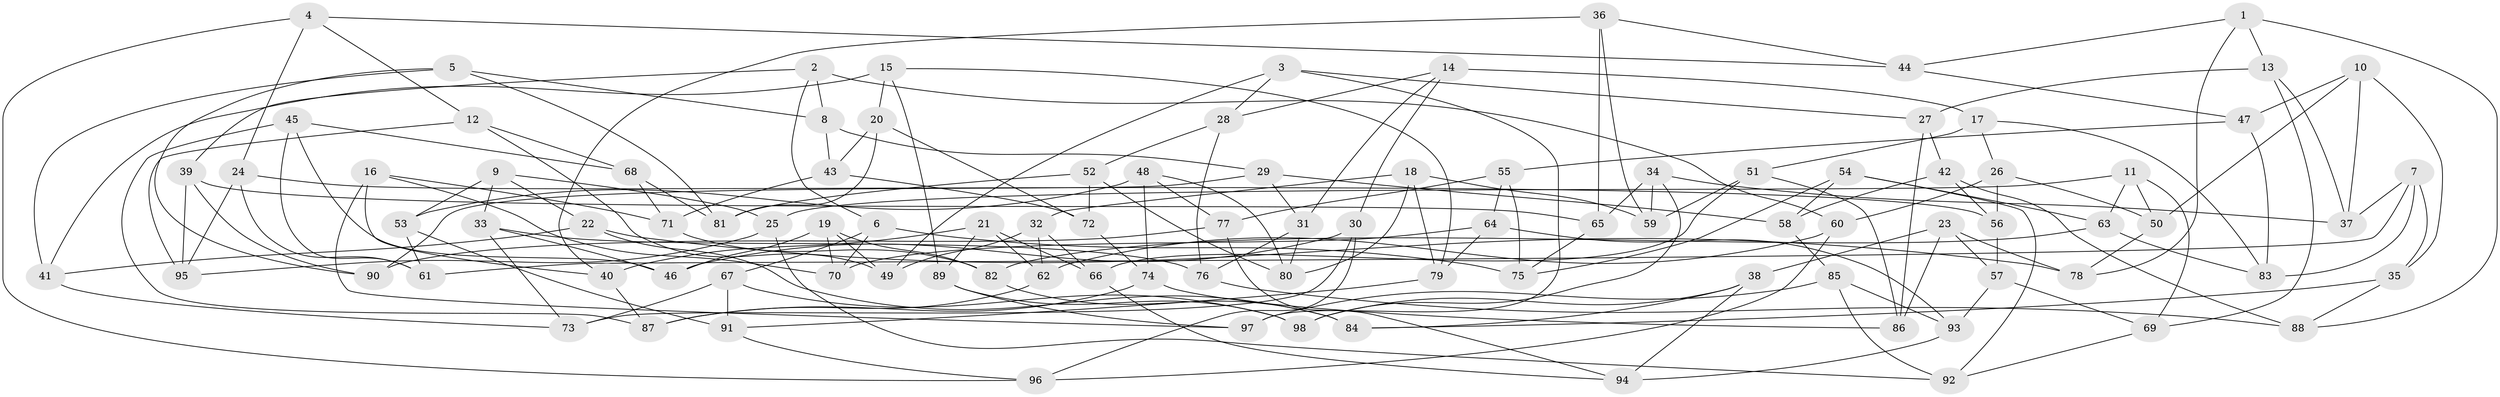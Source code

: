 // Generated by graph-tools (version 1.1) at 2025/11/02/27/25 16:11:50]
// undirected, 98 vertices, 196 edges
graph export_dot {
graph [start="1"]
  node [color=gray90,style=filled];
  1;
  2;
  3;
  4;
  5;
  6;
  7;
  8;
  9;
  10;
  11;
  12;
  13;
  14;
  15;
  16;
  17;
  18;
  19;
  20;
  21;
  22;
  23;
  24;
  25;
  26;
  27;
  28;
  29;
  30;
  31;
  32;
  33;
  34;
  35;
  36;
  37;
  38;
  39;
  40;
  41;
  42;
  43;
  44;
  45;
  46;
  47;
  48;
  49;
  50;
  51;
  52;
  53;
  54;
  55;
  56;
  57;
  58;
  59;
  60;
  61;
  62;
  63;
  64;
  65;
  66;
  67;
  68;
  69;
  70;
  71;
  72;
  73;
  74;
  75;
  76;
  77;
  78;
  79;
  80;
  81;
  82;
  83;
  84;
  85;
  86;
  87;
  88;
  89;
  90;
  91;
  92;
  93;
  94;
  95;
  96;
  97;
  98;
  1 -- 13;
  1 -- 78;
  1 -- 44;
  1 -- 88;
  2 -- 39;
  2 -- 6;
  2 -- 8;
  2 -- 60;
  3 -- 27;
  3 -- 28;
  3 -- 97;
  3 -- 49;
  4 -- 12;
  4 -- 24;
  4 -- 44;
  4 -- 96;
  5 -- 81;
  5 -- 41;
  5 -- 90;
  5 -- 8;
  6 -- 67;
  6 -- 75;
  6 -- 70;
  7 -- 35;
  7 -- 37;
  7 -- 83;
  7 -- 61;
  8 -- 29;
  8 -- 43;
  9 -- 22;
  9 -- 33;
  9 -- 25;
  9 -- 53;
  10 -- 35;
  10 -- 47;
  10 -- 50;
  10 -- 37;
  11 -- 69;
  11 -- 63;
  11 -- 50;
  11 -- 25;
  12 -- 68;
  12 -- 95;
  12 -- 49;
  13 -- 69;
  13 -- 27;
  13 -- 37;
  14 -- 30;
  14 -- 28;
  14 -- 31;
  14 -- 17;
  15 -- 89;
  15 -- 41;
  15 -- 20;
  15 -- 79;
  16 -- 40;
  16 -- 71;
  16 -- 97;
  16 -- 70;
  17 -- 51;
  17 -- 83;
  17 -- 26;
  18 -- 80;
  18 -- 59;
  18 -- 32;
  18 -- 79;
  19 -- 49;
  19 -- 70;
  19 -- 46;
  19 -- 82;
  20 -- 72;
  20 -- 81;
  20 -- 43;
  21 -- 66;
  21 -- 62;
  21 -- 89;
  21 -- 40;
  22 -- 84;
  22 -- 78;
  22 -- 41;
  23 -- 86;
  23 -- 57;
  23 -- 78;
  23 -- 38;
  24 -- 61;
  24 -- 95;
  24 -- 56;
  25 -- 95;
  25 -- 92;
  26 -- 60;
  26 -- 56;
  26 -- 50;
  27 -- 42;
  27 -- 86;
  28 -- 76;
  28 -- 52;
  29 -- 90;
  29 -- 58;
  29 -- 31;
  30 -- 46;
  30 -- 96;
  30 -- 73;
  31 -- 80;
  31 -- 76;
  32 -- 49;
  32 -- 62;
  32 -- 66;
  33 -- 76;
  33 -- 73;
  33 -- 46;
  34 -- 37;
  34 -- 59;
  34 -- 98;
  34 -- 65;
  35 -- 88;
  35 -- 84;
  36 -- 65;
  36 -- 44;
  36 -- 59;
  36 -- 40;
  38 -- 94;
  38 -- 98;
  38 -- 84;
  39 -- 65;
  39 -- 90;
  39 -- 95;
  40 -- 87;
  41 -- 73;
  42 -- 88;
  42 -- 56;
  42 -- 58;
  43 -- 72;
  43 -- 71;
  44 -- 47;
  45 -- 68;
  45 -- 61;
  45 -- 46;
  45 -- 87;
  47 -- 55;
  47 -- 83;
  48 -- 53;
  48 -- 77;
  48 -- 74;
  48 -- 80;
  50 -- 78;
  51 -- 66;
  51 -- 86;
  51 -- 59;
  52 -- 81;
  52 -- 72;
  52 -- 80;
  53 -- 61;
  53 -- 91;
  54 -- 63;
  54 -- 75;
  54 -- 92;
  54 -- 58;
  55 -- 64;
  55 -- 75;
  55 -- 77;
  56 -- 57;
  57 -- 69;
  57 -- 93;
  58 -- 85;
  60 -- 62;
  60 -- 96;
  62 -- 87;
  63 -- 83;
  63 -- 82;
  64 -- 70;
  64 -- 79;
  64 -- 93;
  65 -- 75;
  66 -- 94;
  67 -- 73;
  67 -- 91;
  67 -- 98;
  68 -- 81;
  68 -- 71;
  69 -- 92;
  71 -- 82;
  72 -- 74;
  74 -- 86;
  74 -- 87;
  76 -- 88;
  77 -- 94;
  77 -- 90;
  79 -- 91;
  82 -- 84;
  85 -- 93;
  85 -- 92;
  85 -- 97;
  89 -- 98;
  89 -- 97;
  91 -- 96;
  93 -- 94;
}
